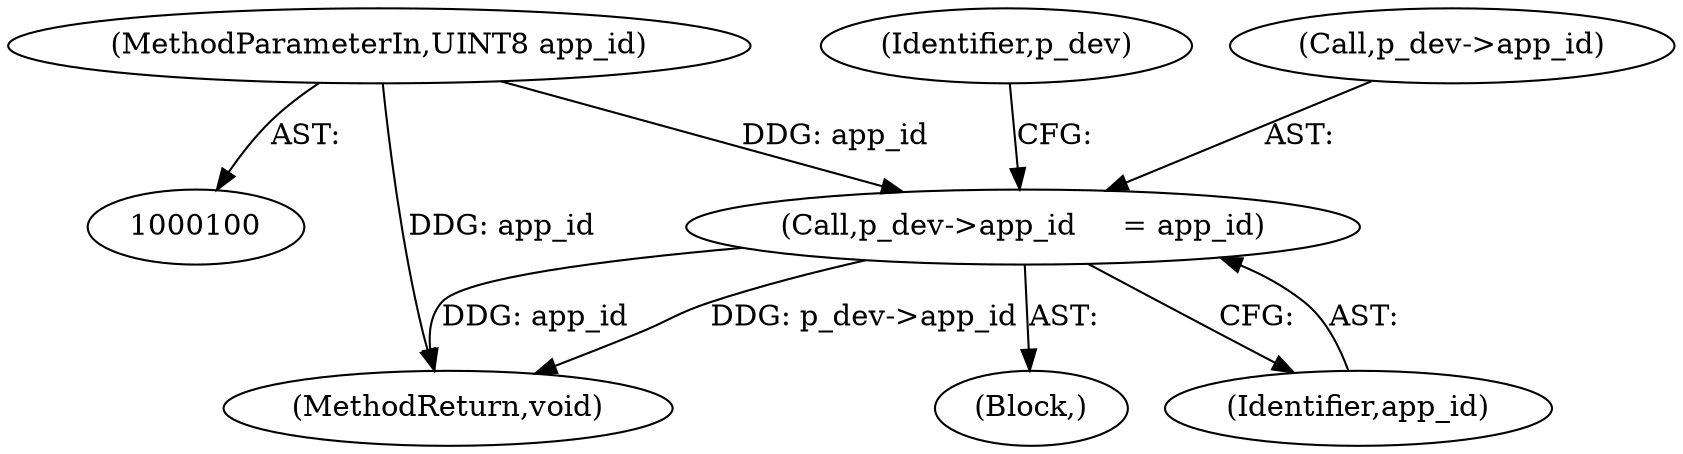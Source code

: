 digraph "0_Android_472271b153c5dc53c28beac55480a8d8434b2d5c_7@pointer" {
"1000309" [label="(Call,p_dev->app_id     = app_id)"];
"1000104" [label="(MethodParameterIn,UINT8 app_id)"];
"1000309" [label="(Call,p_dev->app_id     = app_id)"];
"1000386" [label="(MethodReturn,void)"];
"1000285" [label="(Block,)"];
"1000316" [label="(Identifier,p_dev)"];
"1000104" [label="(MethodParameterIn,UINT8 app_id)"];
"1000313" [label="(Identifier,app_id)"];
"1000310" [label="(Call,p_dev->app_id)"];
"1000309" -> "1000285"  [label="AST: "];
"1000309" -> "1000313"  [label="CFG: "];
"1000310" -> "1000309"  [label="AST: "];
"1000313" -> "1000309"  [label="AST: "];
"1000316" -> "1000309"  [label="CFG: "];
"1000309" -> "1000386"  [label="DDG: p_dev->app_id"];
"1000309" -> "1000386"  [label="DDG: app_id"];
"1000104" -> "1000309"  [label="DDG: app_id"];
"1000104" -> "1000100"  [label="AST: "];
"1000104" -> "1000386"  [label="DDG: app_id"];
}
